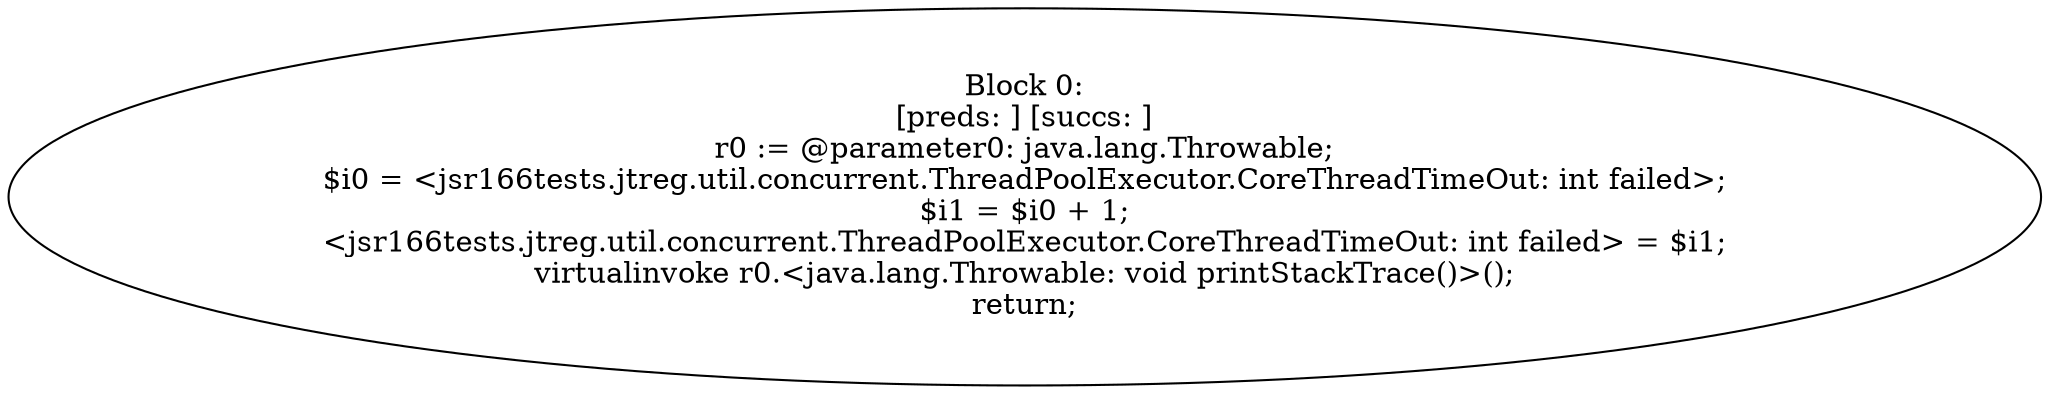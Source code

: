 digraph "unitGraph" {
    "Block 0:
[preds: ] [succs: ]
r0 := @parameter0: java.lang.Throwable;
$i0 = <jsr166tests.jtreg.util.concurrent.ThreadPoolExecutor.CoreThreadTimeOut: int failed>;
$i1 = $i0 + 1;
<jsr166tests.jtreg.util.concurrent.ThreadPoolExecutor.CoreThreadTimeOut: int failed> = $i1;
virtualinvoke r0.<java.lang.Throwable: void printStackTrace()>();
return;
"
}
